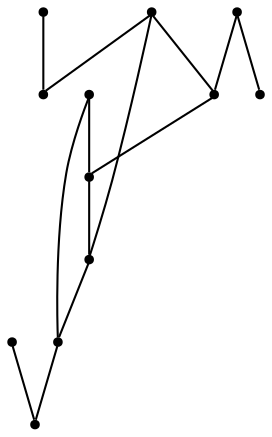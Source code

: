 graph {
  node [shape=point,comment="{\"directed\":false,\"doi\":\"10.1007/978-3-030-35802-0_38\",\"figure\":\"3 (1)\"}"]

  v0 [pos="790.8457489284779,852.0373727792926"]
  v1 [pos="773.8618389600226,875.6064806767947"]
  v2 [pos="694.8930045256477,810.0437148674098"]
  v3 [pos="684.9851500901975,805.3180087582961"]
  v4 [pos="517.125072986897,819.557570146526"]
  v5 [pos="683.7683062320261,864.0183012522702"]
  v6 [pos="667.6657635270727,797.7168696416458"]
  v7 [pos="521.1257382863605,830.4217725142768"]
  v8 [pos="674.4001584917869,900.2528267560899"]
  v9 [pos="580.7248332688073,844.2279205593097"]
  v10 [pos="580.6800193314347,925.550310252395"]
  v11 [pos="631.0577842815543,832.609568800374"]

  v4 -- v2 [id="-5",pos="517.125072986897,819.557570146526 694.8930045256477,810.0437148674098 694.8930045256477,810.0437148674098 694.8930045256477,810.0437148674098"]
  v4 -- v5 [id="-6",pos="517.125072986897,819.557570146526 683.7683062320261,864.0183012522702 683.7683062320261,864.0183012522702 683.7683062320261,864.0183012522702"]
  v7 -- v6 [id="-10",pos="521.1257382863605,830.4217725142768 667.6657635270727,797.7168696416458 667.6657635270727,797.7168696416458 667.6657635270727,797.7168696416458"]
  v7 -- v3 [id="-11",pos="521.1257382863605,830.4217725142768 684.9851500901975,805.3180087582961 684.9851500901975,805.3180087582961 684.9851500901975,805.3180087582961"]
  v7 -- v8 [id="-12",pos="521.1257382863605,830.4217725142768 674.4001584917869,900.2528267560899 674.4001584917869,900.2528267560899 674.4001584917869,900.2528267560899"]
  v10 -- v11 [id="-19",pos="580.6800193314347,925.550310252395 631.0577842815543,832.609568800374 631.0577842815543,832.609568800374 631.0577842815543,832.609568800374"]
  v10 -- v6 [id="-20",pos="580.6800193314347,925.550310252395 667.6657635270727,797.7168696416458 667.6657635270727,797.7168696416458 667.6657635270727,797.7168696416458"]
  v9 -- v8 [id="-21",pos="580.7248332688073,844.2279205593097 674.4001584917869,900.2528267560899 674.4001584917869,900.2528267560899 674.4001584917869,900.2528267560899"]
  v6 -- v5 [id="-34",pos="667.6657635270727,797.7168696416458 683.7683062320261,864.0183012522702 683.7683062320261,864.0183012522702 683.7683062320261,864.0183012522702"]
  v5 -- v3 [id="-47",pos="683.7683062320261,864.0183012522702 684.9851500901975,805.3180087582961 684.9851500901975,805.3180087582961 684.9851500901975,805.3180087582961"]
  v3 -- v2 [id="-58",pos="684.9851500901975,805.3180087582961 694.8930045256477,810.0437148674098 694.8930045256477,810.0437148674098 694.8930045256477,810.0437148674098"]
  v2 -- v0 [id="-59",pos="694.8930045256477,810.0437148674098 790.8457489284779,852.0373727792926 790.8457489284779,852.0373727792926 790.8457489284779,852.0373727792926"]
  v1 -- v0 [id="-68",pos="773.8618389600226,875.6064806767947 790.8457489284779,852.0373727792926 790.8457489284779,852.0373727792926 790.8457489284779,852.0373727792926"]
}
